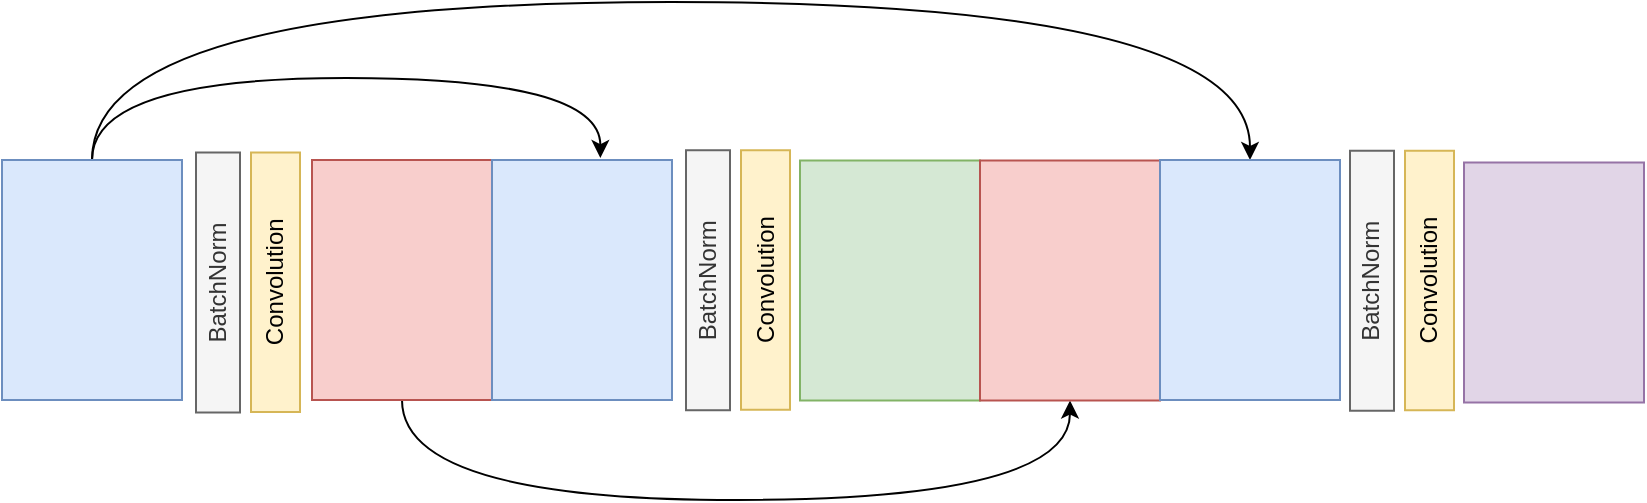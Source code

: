 <mxfile version="13.6.2" type="device"><diagram id="bbhY_NIKpETwSRoOpe22" name="Page-1"><mxGraphModel dx="1840" dy="1904" grid="0" gridSize="10" guides="1" tooltips="1" connect="1" arrows="1" fold="1" page="1" pageScale="1" pageWidth="850" pageHeight="1100" math="0" shadow="0"><root><mxCell id="0"/><mxCell id="1" parent="0"/><mxCell id="OKKiOGoRZe0XM75imprg-1" value="BatchNorm" style="rounded=0;whiteSpace=wrap;html=1;rotation=-90;fillColor=#f5f5f5;strokeColor=#666666;fontColor=#333333;" parent="1" vertex="1"><mxGeometry x="105" y="194.25" width="130" height="22" as="geometry"/></mxCell><mxCell id="OKKiOGoRZe0XM75imprg-2" value="Convolution" style="rounded=0;whiteSpace=wrap;html=1;fillColor=#fff2cc;strokeColor=#d6b656;rotation=-90;" parent="1" vertex="1"><mxGeometry x="133.88" y="192.88" width="129.75" height="24.5" as="geometry"/></mxCell><mxCell id="OKKiOGoRZe0XM75imprg-19" style="edgeStyle=orthogonalEdgeStyle;curved=1;rounded=0;orthogonalLoop=1;jettySize=auto;html=1;exitX=0.5;exitY=1;exitDx=0;exitDy=0;entryX=0.5;entryY=1;entryDx=0;entryDy=0;" parent="1" source="OKKiOGoRZe0XM75imprg-4" target="OKKiOGoRZe0XM75imprg-11" edge="1"><mxGeometry relative="1" as="geometry"><Array as="points"><mxPoint x="262" y="314"/><mxPoint x="596" y="314"/></Array></mxGeometry></mxCell><mxCell id="OKKiOGoRZe0XM75imprg-4" value="" style="rounded=0;whiteSpace=wrap;html=1;fillColor=#f8cecc;strokeColor=#b85450;" parent="1" vertex="1"><mxGeometry x="217" y="144" width="90" height="120" as="geometry"/></mxCell><mxCell id="OKKiOGoRZe0XM75imprg-9" value="" style="rounded=0;whiteSpace=wrap;html=1;fillColor=#d5e8d4;strokeColor=#82b366;" parent="1" vertex="1"><mxGeometry x="461" y="144.25" width="90" height="120" as="geometry"/></mxCell><mxCell id="OKKiOGoRZe0XM75imprg-11" value="" style="rounded=0;whiteSpace=wrap;html=1;fillColor=#f8cecc;strokeColor=#b85450;" parent="1" vertex="1"><mxGeometry x="551" y="144.25" width="90" height="120" as="geometry"/></mxCell><mxCell id="OKKiOGoRZe0XM75imprg-16" style="edgeStyle=orthogonalEdgeStyle;rounded=0;orthogonalLoop=1;jettySize=auto;html=1;exitX=0.5;exitY=0;exitDx=0;exitDy=0;entryX=0.602;entryY=-0.008;entryDx=0;entryDy=0;entryPerimeter=0;curved=1;" parent="1" source="OKKiOGoRZe0XM75imprg-13" target="OKKiOGoRZe0XM75imprg-14" edge="1"><mxGeometry relative="1" as="geometry"><Array as="points"><mxPoint x="107" y="103"/><mxPoint x="361" y="103"/></Array></mxGeometry></mxCell><mxCell id="OKKiOGoRZe0XM75imprg-17" style="edgeStyle=orthogonalEdgeStyle;rounded=0;orthogonalLoop=1;jettySize=auto;html=1;exitX=0.5;exitY=0;exitDx=0;exitDy=0;entryX=0.5;entryY=0;entryDx=0;entryDy=0;curved=1;" parent="1" source="OKKiOGoRZe0XM75imprg-13" target="OKKiOGoRZe0XM75imprg-15" edge="1"><mxGeometry relative="1" as="geometry"><Array as="points"><mxPoint x="107" y="65"/><mxPoint x="686" y="65"/></Array></mxGeometry></mxCell><mxCell id="OKKiOGoRZe0XM75imprg-13" value="" style="rounded=0;whiteSpace=wrap;html=1;fillColor=#dae8fc;strokeColor=#6c8ebf;" parent="1" vertex="1"><mxGeometry x="62" y="144" width="90" height="120" as="geometry"/></mxCell><mxCell id="OKKiOGoRZe0XM75imprg-14" value="" style="rounded=0;whiteSpace=wrap;html=1;fillColor=#dae8fc;strokeColor=#6c8ebf;" parent="1" vertex="1"><mxGeometry x="307" y="144" width="90" height="120" as="geometry"/></mxCell><mxCell id="OKKiOGoRZe0XM75imprg-15" value="" style="rounded=0;whiteSpace=wrap;html=1;fillColor=#dae8fc;strokeColor=#6c8ebf;" parent="1" vertex="1"><mxGeometry x="641" y="144" width="90" height="120" as="geometry"/></mxCell><mxCell id="OKKiOGoRZe0XM75imprg-21" value="BatchNorm" style="rounded=0;whiteSpace=wrap;html=1;rotation=-90;fillColor=#f5f5f5;strokeColor=#666666;fontColor=#333333;" parent="1" vertex="1"><mxGeometry x="350" y="193.12" width="130" height="22" as="geometry"/></mxCell><mxCell id="OKKiOGoRZe0XM75imprg-22" value="Convolution" style="rounded=0;whiteSpace=wrap;html=1;fillColor=#fff2cc;strokeColor=#d6b656;rotation=-90;" parent="1" vertex="1"><mxGeometry x="378.88" y="191.75" width="129.75" height="24.5" as="geometry"/></mxCell><mxCell id="0-eipuw1RraDTuXTG5c4-1" value="BatchNorm" style="rounded=0;whiteSpace=wrap;html=1;rotation=-90;fillColor=#f5f5f5;strokeColor=#666666;fontColor=#333333;" vertex="1" parent="1"><mxGeometry x="682" y="193.37" width="130" height="22" as="geometry"/></mxCell><mxCell id="0-eipuw1RraDTuXTG5c4-2" value="Convolution" style="rounded=0;whiteSpace=wrap;html=1;fillColor=#fff2cc;strokeColor=#d6b656;rotation=-90;" vertex="1" parent="1"><mxGeometry x="710.88" y="192" width="129.75" height="24.5" as="geometry"/></mxCell><mxCell id="0-eipuw1RraDTuXTG5c4-3" value="" style="rounded=0;whiteSpace=wrap;html=1;fillColor=#e1d5e7;strokeColor=#9673a6;" vertex="1" parent="1"><mxGeometry x="793" y="145.25" width="90" height="120" as="geometry"/></mxCell></root></mxGraphModel></diagram></mxfile>